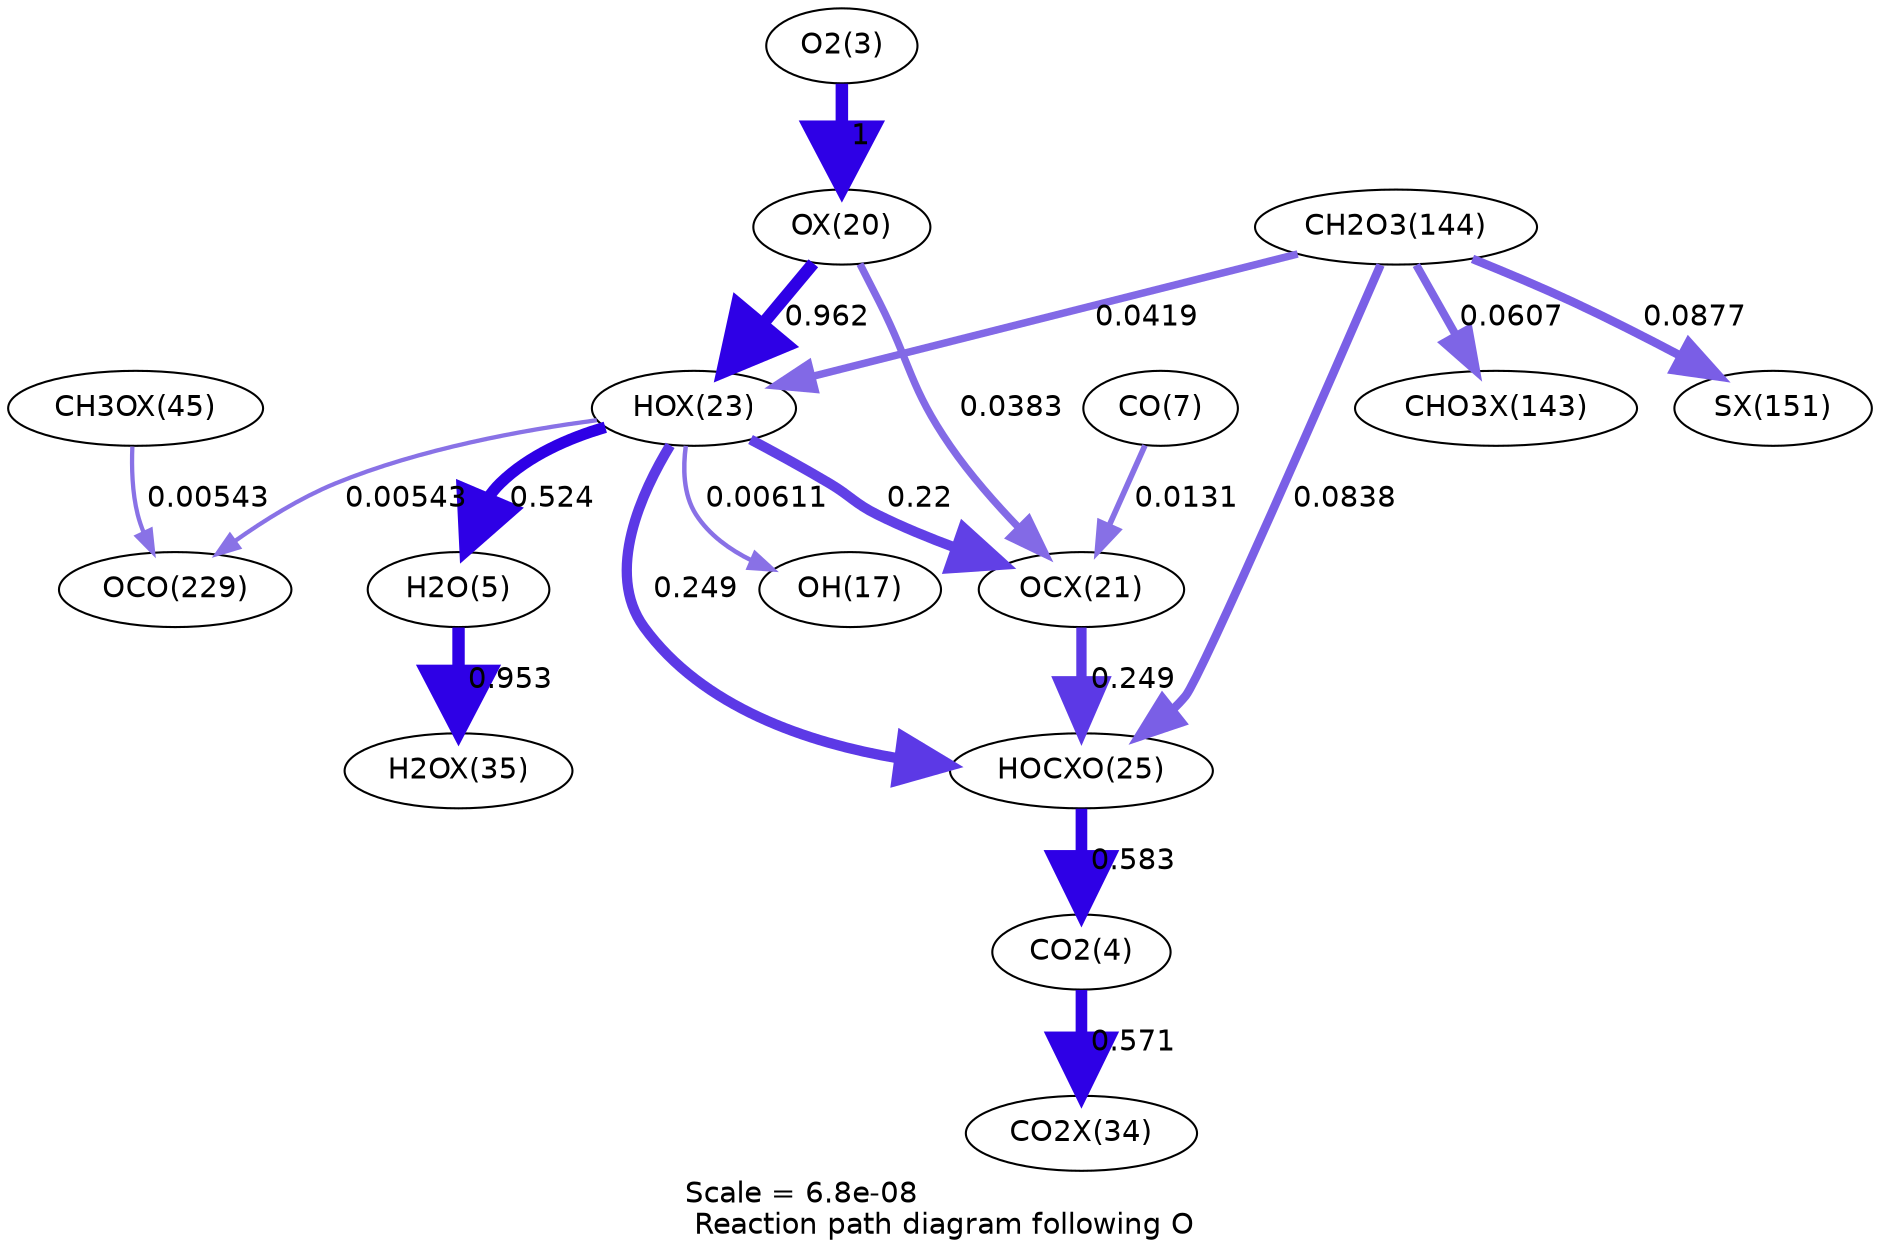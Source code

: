 digraph reaction_paths {
center=1;
s5 -> s26[fontname="Helvetica", penwidth=6, arrowsize=3, color="0.7, 1.5, 0.9"
, label=" 1"];
s26 -> s29[fontname="Helvetica", penwidth=5.97, arrowsize=2.99, color="0.7, 1.46, 0.9"
, label=" 0.962"];
s26 -> s27[fontname="Helvetica", penwidth=3.54, arrowsize=1.77, color="0.7, 0.538, 0.9"
, label=" 0.0383"];
s29 -> s19[fontname="Helvetica", penwidth=2.15, arrowsize=1.08, color="0.7, 0.506, 0.9"
, label=" 0.00611"];
s29 -> s7[fontname="Helvetica", penwidth=5.51, arrowsize=2.76, color="0.7, 1.02, 0.9"
, label=" 0.524"];
s29 -> s27[fontname="Helvetica", penwidth=4.86, arrowsize=2.43, color="0.7, 0.72, 0.9"
, label=" 0.22"];
s29 -> s31[fontname="Helvetica", penwidth=4.95, arrowsize=2.48, color="0.7, 0.749, 0.9"
, label=" 0.249"];
s22 -> s29[fontname="Helvetica", penwidth=3.6, arrowsize=1.8, color="0.7, 0.542, 0.9"
, label=" 0.0419"];
s29 -> s23[fontname="Helvetica", penwidth=2.06, arrowsize=1.03, color="0.7, 0.505, 0.9"
, label=" 0.00543"];
s7 -> s36[fontname="Helvetica", penwidth=5.96, arrowsize=2.98, color="0.7, 1.45, 0.9"
, label=" 0.953"];
s9 -> s27[fontname="Helvetica", penwidth=2.73, arrowsize=1.36, color="0.7, 0.513, 0.9"
, label=" 0.0131"];
s27 -> s31[fontname="Helvetica", penwidth=4.95, arrowsize=2.48, color="0.7, 0.749, 0.9"
, label=" 0.249"];
s31 -> s6[fontname="Helvetica", penwidth=5.59, arrowsize=2.8, color="0.7, 1.08, 0.9"
, label=" 0.583"];
s6 -> s35[fontname="Helvetica", penwidth=5.58, arrowsize=2.79, color="0.7, 1.07, 0.9"
, label=" 0.571"];
s22 -> s31[fontname="Helvetica", penwidth=4.13, arrowsize=2.06, color="0.7, 0.584, 0.9"
, label=" 0.0838"];
s22 -> s49[fontname="Helvetica", penwidth=4.16, arrowsize=2.08, color="0.7, 0.588, 0.9"
, label=" 0.0877"];
s22 -> s48[fontname="Helvetica", penwidth=3.88, arrowsize=1.94, color="0.7, 0.561, 0.9"
, label=" 0.0607"];
s41 -> s23[fontname="Helvetica", penwidth=2.06, arrowsize=1.03, color="0.7, 0.505, 0.9"
, label=" 0.00543"];
s5 [ fontname="Helvetica", label="O2(3)"];
s6 [ fontname="Helvetica", label="CO2(4)"];
s7 [ fontname="Helvetica", label="H2O(5)"];
s9 [ fontname="Helvetica", label="CO(7)"];
s19 [ fontname="Helvetica", label="OH(17)"];
s22 [ fontname="Helvetica", label="CH2O3(144)"];
s23 [ fontname="Helvetica", label="OCO(229)"];
s26 [ fontname="Helvetica", label="OX(20)"];
s27 [ fontname="Helvetica", label="OCX(21)"];
s29 [ fontname="Helvetica", label="HOX(23)"];
s31 [ fontname="Helvetica", label="HOCXO(25)"];
s35 [ fontname="Helvetica", label="CO2X(34)"];
s36 [ fontname="Helvetica", label="H2OX(35)"];
s41 [ fontname="Helvetica", label="CH3OX(45)"];
s48 [ fontname="Helvetica", label="CHO3X(143)"];
s49 [ fontname="Helvetica", label="SX(151)"];
 label = "Scale = 6.8e-08\l Reaction path diagram following O";
 fontname = "Helvetica";
}
